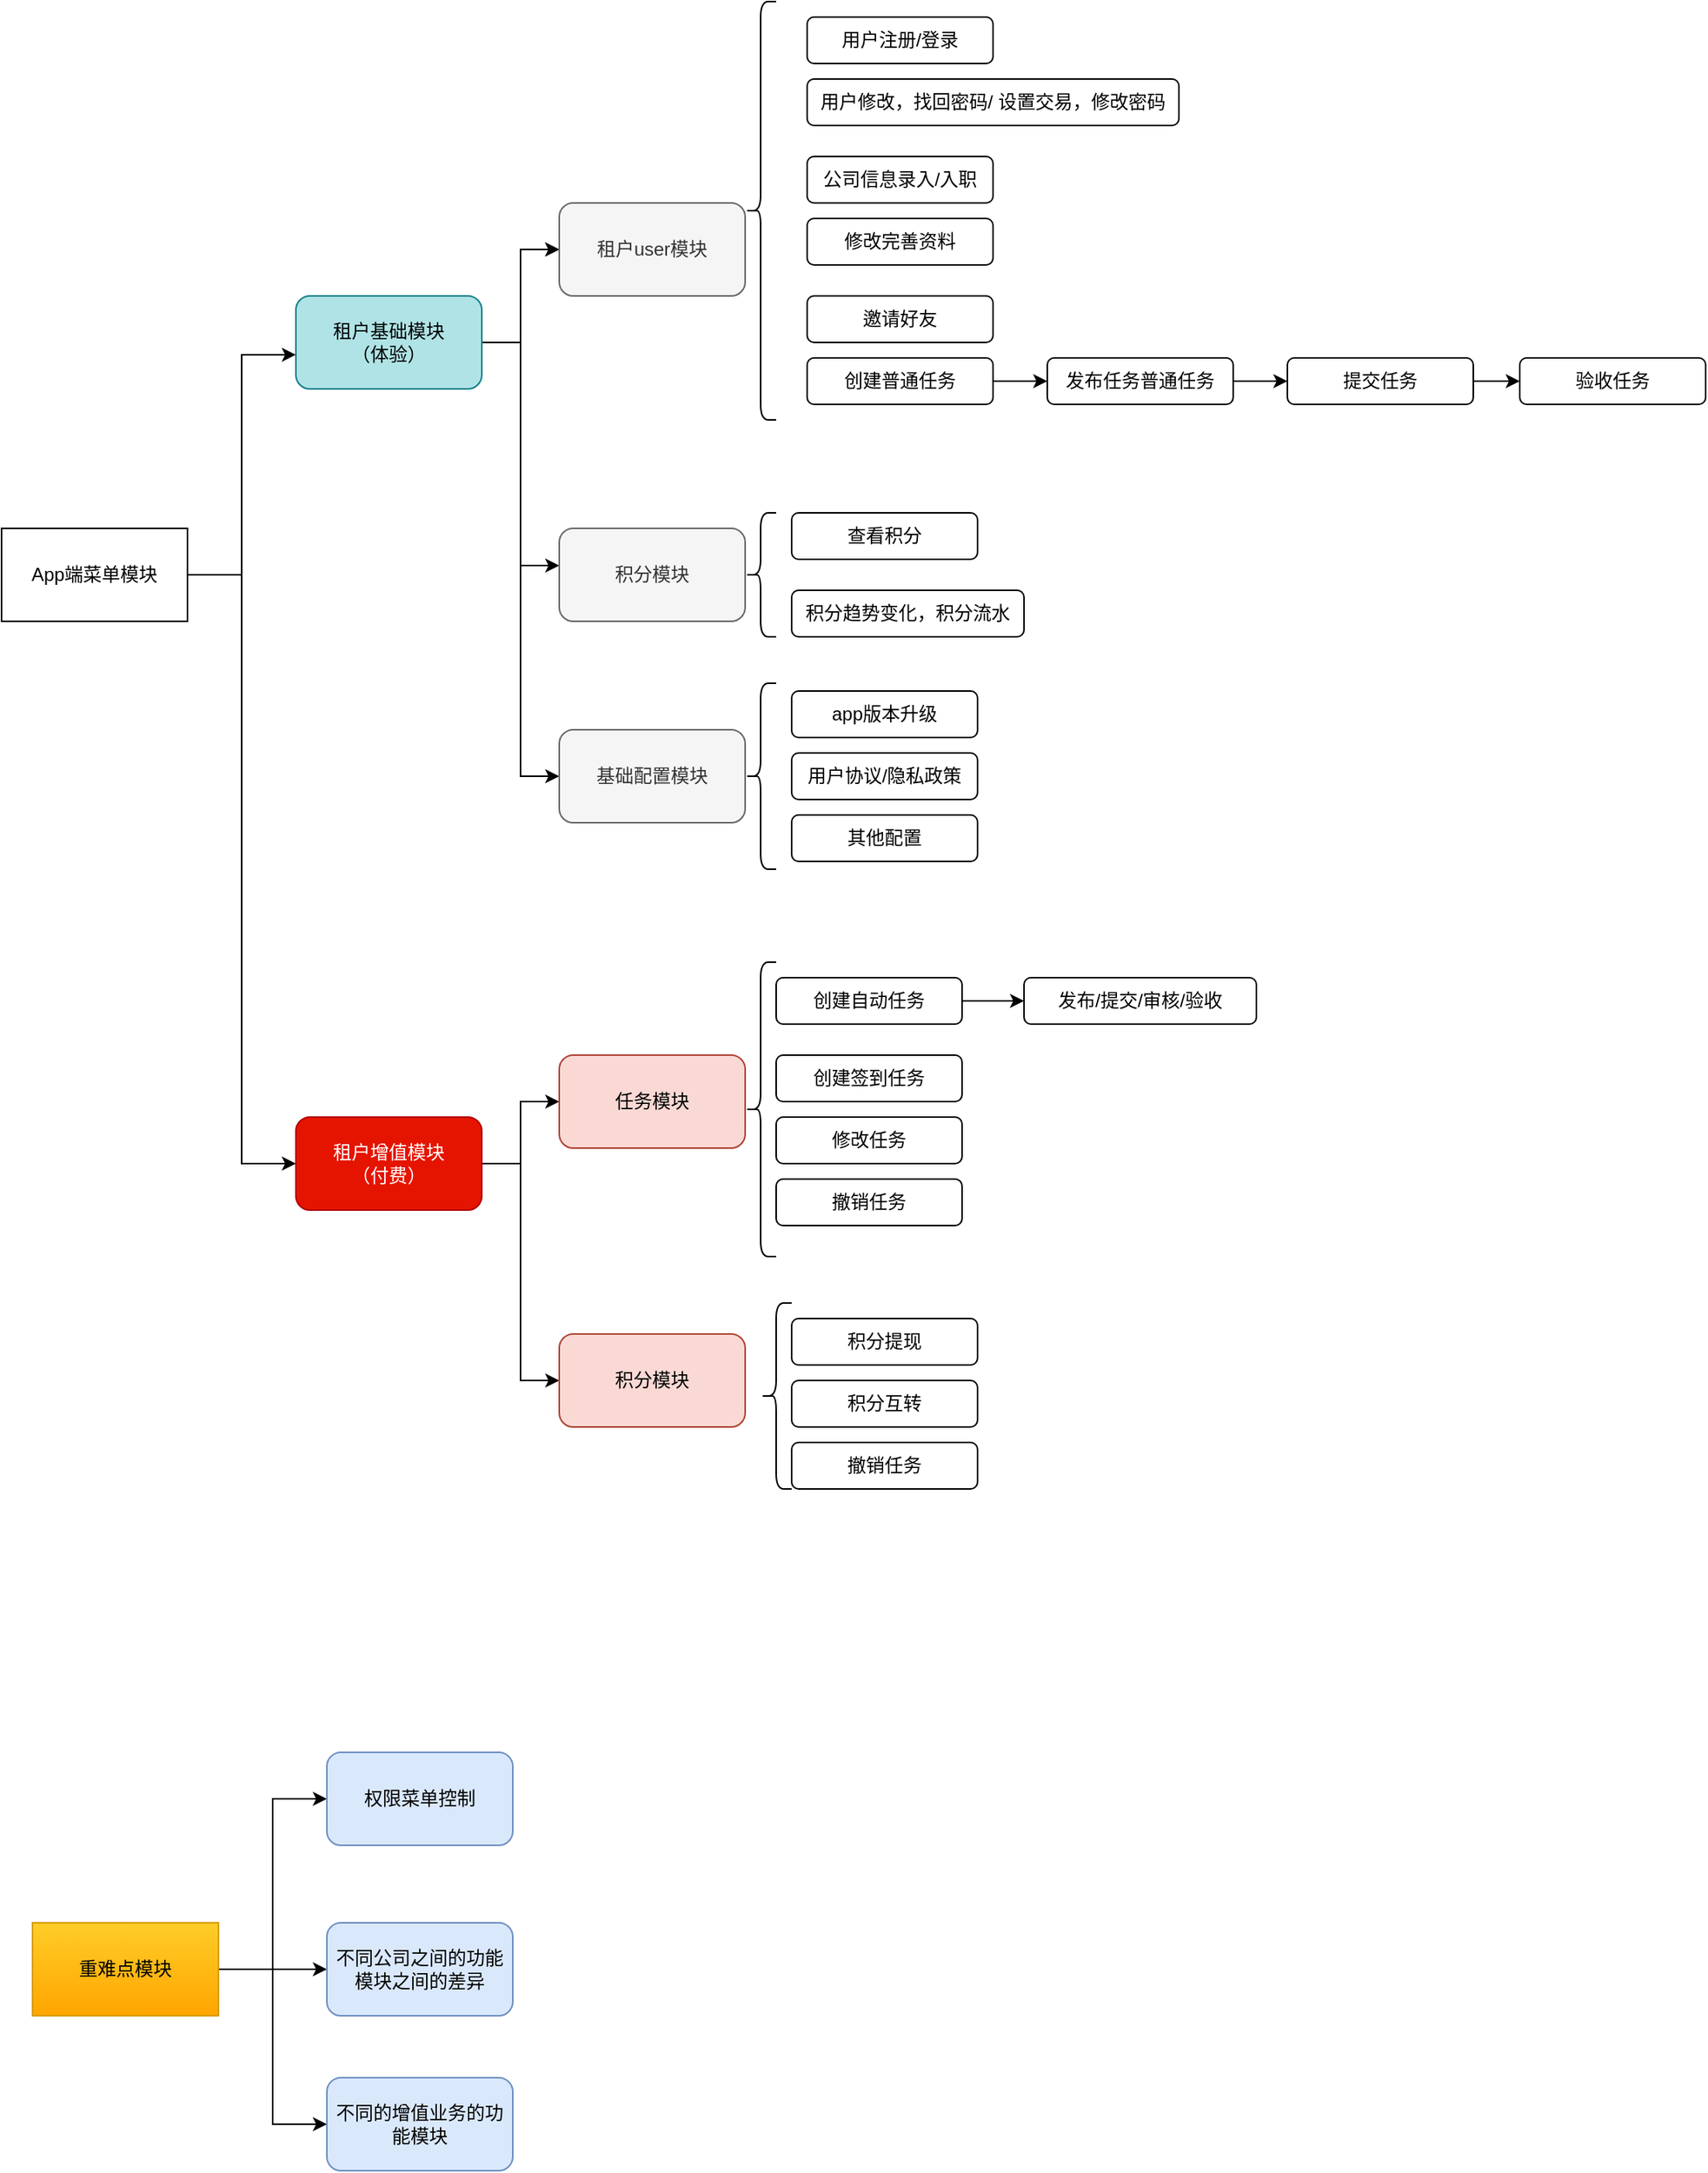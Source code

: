 <mxfile version="16.5.6" type="github">
  <diagram id="9zFloxcW1MN8DJXj2fqp" name="Page-1">
    <mxGraphModel dx="1422" dy="794" grid="1" gridSize="10" guides="1" tooltips="1" connect="1" arrows="1" fold="1" page="1" pageScale="1" pageWidth="827" pageHeight="1169" math="0" shadow="0">
      <root>
        <mxCell id="0" />
        <mxCell id="1" parent="0" />
        <mxCell id="HnzASFceABHnk3wR_S02-5" style="edgeStyle=orthogonalEdgeStyle;rounded=0;orthogonalLoop=1;jettySize=auto;html=1;entryX=0;entryY=0.633;entryDx=0;entryDy=0;entryPerimeter=0;" edge="1" parent="1" source="HnzASFceABHnk3wR_S02-1" target="HnzASFceABHnk3wR_S02-4">
          <mxGeometry relative="1" as="geometry" />
        </mxCell>
        <mxCell id="HnzASFceABHnk3wR_S02-40" style="edgeStyle=orthogonalEdgeStyle;rounded=0;orthogonalLoop=1;jettySize=auto;html=1;entryX=0;entryY=0.5;entryDx=0;entryDy=0;" edge="1" parent="1" source="HnzASFceABHnk3wR_S02-1" target="HnzASFceABHnk3wR_S02-39">
          <mxGeometry relative="1" as="geometry" />
        </mxCell>
        <mxCell id="HnzASFceABHnk3wR_S02-1" value="App端菜单模块" style="rounded=0;whiteSpace=wrap;html=1;" vertex="1" parent="1">
          <mxGeometry x="10" y="400" width="120" height="60" as="geometry" />
        </mxCell>
        <mxCell id="HnzASFceABHnk3wR_S02-24" style="edgeStyle=orthogonalEdgeStyle;rounded=0;orthogonalLoop=1;jettySize=auto;html=1;entryX=0;entryY=0.5;entryDx=0;entryDy=0;" edge="1" parent="1" source="HnzASFceABHnk3wR_S02-4" target="HnzASFceABHnk3wR_S02-20">
          <mxGeometry relative="1" as="geometry" />
        </mxCell>
        <mxCell id="HnzASFceABHnk3wR_S02-25" value="" style="edgeStyle=orthogonalEdgeStyle;rounded=0;orthogonalLoop=1;jettySize=auto;html=1;" edge="1" parent="1" source="HnzASFceABHnk3wR_S02-4" target="HnzASFceABHnk3wR_S02-20">
          <mxGeometry relative="1" as="geometry" />
        </mxCell>
        <mxCell id="HnzASFceABHnk3wR_S02-27" style="edgeStyle=orthogonalEdgeStyle;rounded=0;orthogonalLoop=1;jettySize=auto;html=1;entryX=0;entryY=0.4;entryDx=0;entryDy=0;entryPerimeter=0;" edge="1" parent="1" source="HnzASFceABHnk3wR_S02-4" target="HnzASFceABHnk3wR_S02-26">
          <mxGeometry relative="1" as="geometry" />
        </mxCell>
        <mxCell id="HnzASFceABHnk3wR_S02-34" style="edgeStyle=orthogonalEdgeStyle;rounded=0;orthogonalLoop=1;jettySize=auto;html=1;entryX=0;entryY=0.5;entryDx=0;entryDy=0;" edge="1" parent="1" source="HnzASFceABHnk3wR_S02-4" target="HnzASFceABHnk3wR_S02-32">
          <mxGeometry relative="1" as="geometry" />
        </mxCell>
        <mxCell id="HnzASFceABHnk3wR_S02-4" value="租户基础模块&lt;br&gt;（体验）" style="rounded=1;whiteSpace=wrap;html=1;fillColor=#b0e3e6;strokeColor=#0e8088;" vertex="1" parent="1">
          <mxGeometry x="200" y="250" width="120" height="60" as="geometry" />
        </mxCell>
        <mxCell id="HnzASFceABHnk3wR_S02-8" value="" style="shape=curlyBracket;whiteSpace=wrap;html=1;rounded=1;" vertex="1" parent="1">
          <mxGeometry x="490" y="60" width="20" height="270" as="geometry" />
        </mxCell>
        <mxCell id="HnzASFceABHnk3wR_S02-9" value="用户注册/登录" style="rounded=1;whiteSpace=wrap;html=1;" vertex="1" parent="1">
          <mxGeometry x="530" y="70" width="120" height="30" as="geometry" />
        </mxCell>
        <mxCell id="HnzASFceABHnk3wR_S02-10" value="用户修改，找回密码/ 设置交易，修改密码" style="rounded=1;whiteSpace=wrap;html=1;" vertex="1" parent="1">
          <mxGeometry x="530" y="110" width="240" height="30" as="geometry" />
        </mxCell>
        <mxCell id="HnzASFceABHnk3wR_S02-11" value="公司信息录入/入职" style="rounded=1;whiteSpace=wrap;html=1;" vertex="1" parent="1">
          <mxGeometry x="530" y="160" width="120" height="30" as="geometry" />
        </mxCell>
        <mxCell id="HnzASFceABHnk3wR_S02-12" value="修改完善资料" style="rounded=1;whiteSpace=wrap;html=1;" vertex="1" parent="1">
          <mxGeometry x="530" y="200" width="120" height="30" as="geometry" />
        </mxCell>
        <mxCell id="HnzASFceABHnk3wR_S02-17" value="" style="edgeStyle=orthogonalEdgeStyle;rounded=0;orthogonalLoop=1;jettySize=auto;html=1;" edge="1" parent="1" source="HnzASFceABHnk3wR_S02-15" target="HnzASFceABHnk3wR_S02-16">
          <mxGeometry relative="1" as="geometry" />
        </mxCell>
        <mxCell id="HnzASFceABHnk3wR_S02-15" value="发布任务普通任务" style="rounded=1;whiteSpace=wrap;html=1;" vertex="1" parent="1">
          <mxGeometry x="685" y="290" width="120" height="30" as="geometry" />
        </mxCell>
        <mxCell id="HnzASFceABHnk3wR_S02-23" value="" style="edgeStyle=orthogonalEdgeStyle;rounded=0;orthogonalLoop=1;jettySize=auto;html=1;" edge="1" parent="1" source="HnzASFceABHnk3wR_S02-16" target="HnzASFceABHnk3wR_S02-22">
          <mxGeometry relative="1" as="geometry" />
        </mxCell>
        <mxCell id="HnzASFceABHnk3wR_S02-16" value="提交任务" style="rounded=1;whiteSpace=wrap;html=1;" vertex="1" parent="1">
          <mxGeometry x="840" y="290" width="120" height="30" as="geometry" />
        </mxCell>
        <mxCell id="HnzASFceABHnk3wR_S02-20" value="租户user模块" style="rounded=1;whiteSpace=wrap;html=1;fillColor=#f5f5f5;fontColor=#333333;strokeColor=#666666;" vertex="1" parent="1">
          <mxGeometry x="370" y="190" width="120" height="60" as="geometry" />
        </mxCell>
        <mxCell id="HnzASFceABHnk3wR_S02-22" value="验收任务" style="rounded=1;whiteSpace=wrap;html=1;" vertex="1" parent="1">
          <mxGeometry x="990" y="290" width="120" height="30" as="geometry" />
        </mxCell>
        <mxCell id="HnzASFceABHnk3wR_S02-26" value="积分模块" style="rounded=1;whiteSpace=wrap;html=1;fillColor=#f5f5f5;fontColor=#333333;strokeColor=#666666;" vertex="1" parent="1">
          <mxGeometry x="370" y="400" width="120" height="60" as="geometry" />
        </mxCell>
        <mxCell id="HnzASFceABHnk3wR_S02-28" value="" style="shape=curlyBracket;whiteSpace=wrap;html=1;rounded=1;size=0.5;" vertex="1" parent="1">
          <mxGeometry x="490" y="390" width="20" height="80" as="geometry" />
        </mxCell>
        <mxCell id="HnzASFceABHnk3wR_S02-29" value="查看积分" style="rounded=1;whiteSpace=wrap;html=1;" vertex="1" parent="1">
          <mxGeometry x="520" y="390" width="120" height="30" as="geometry" />
        </mxCell>
        <mxCell id="HnzASFceABHnk3wR_S02-30" value="积分趋势变化，积分流水" style="rounded=1;whiteSpace=wrap;html=1;" vertex="1" parent="1">
          <mxGeometry x="520" y="440" width="150" height="30" as="geometry" />
        </mxCell>
        <mxCell id="HnzASFceABHnk3wR_S02-32" value="基础配置模块" style="rounded=1;whiteSpace=wrap;html=1;fillColor=#f5f5f5;fontColor=#333333;strokeColor=#666666;" vertex="1" parent="1">
          <mxGeometry x="370" y="530" width="120" height="60" as="geometry" />
        </mxCell>
        <mxCell id="HnzASFceABHnk3wR_S02-33" value="" style="shape=curlyBracket;whiteSpace=wrap;html=1;rounded=1;" vertex="1" parent="1">
          <mxGeometry x="490" y="500" width="20" height="120" as="geometry" />
        </mxCell>
        <mxCell id="HnzASFceABHnk3wR_S02-36" value="app版本升级" style="rounded=1;whiteSpace=wrap;html=1;" vertex="1" parent="1">
          <mxGeometry x="520" y="505" width="120" height="30" as="geometry" />
        </mxCell>
        <mxCell id="HnzASFceABHnk3wR_S02-37" value="用户协议/隐私政策" style="rounded=1;whiteSpace=wrap;html=1;" vertex="1" parent="1">
          <mxGeometry x="520" y="545" width="120" height="30" as="geometry" />
        </mxCell>
        <mxCell id="HnzASFceABHnk3wR_S02-38" value="其他配置" style="rounded=1;whiteSpace=wrap;html=1;" vertex="1" parent="1">
          <mxGeometry x="520" y="585" width="120" height="30" as="geometry" />
        </mxCell>
        <mxCell id="HnzASFceABHnk3wR_S02-44" style="edgeStyle=orthogonalEdgeStyle;rounded=0;orthogonalLoop=1;jettySize=auto;html=1;entryX=0;entryY=0.5;entryDx=0;entryDy=0;" edge="1" parent="1" source="HnzASFceABHnk3wR_S02-39" target="HnzASFceABHnk3wR_S02-42">
          <mxGeometry relative="1" as="geometry" />
        </mxCell>
        <mxCell id="HnzASFceABHnk3wR_S02-56" style="edgeStyle=orthogonalEdgeStyle;rounded=0;orthogonalLoop=1;jettySize=auto;html=1;entryX=0;entryY=0.5;entryDx=0;entryDy=0;" edge="1" parent="1" source="HnzASFceABHnk3wR_S02-39" target="HnzASFceABHnk3wR_S02-55">
          <mxGeometry relative="1" as="geometry" />
        </mxCell>
        <mxCell id="HnzASFceABHnk3wR_S02-39" value="租户增值模块&lt;br&gt;（付费）" style="rounded=1;whiteSpace=wrap;html=1;fillColor=#e51400;strokeColor=#B20000;fontColor=#ffffff;" vertex="1" parent="1">
          <mxGeometry x="200" y="780" width="120" height="60" as="geometry" />
        </mxCell>
        <mxCell id="HnzASFceABHnk3wR_S02-42" value="任务模块" style="rounded=1;whiteSpace=wrap;html=1;fillColor=#fad9d5;strokeColor=#ae4132;" vertex="1" parent="1">
          <mxGeometry x="370" y="740" width="120" height="60" as="geometry" />
        </mxCell>
        <mxCell id="HnzASFceABHnk3wR_S02-45" value="" style="shape=curlyBracket;whiteSpace=wrap;html=1;rounded=1;" vertex="1" parent="1">
          <mxGeometry x="490" y="680" width="20" height="190" as="geometry" />
        </mxCell>
        <mxCell id="HnzASFceABHnk3wR_S02-50" value="" style="edgeStyle=orthogonalEdgeStyle;rounded=0;orthogonalLoop=1;jettySize=auto;html=1;" edge="1" parent="1" source="HnzASFceABHnk3wR_S02-46" target="HnzASFceABHnk3wR_S02-49">
          <mxGeometry relative="1" as="geometry" />
        </mxCell>
        <mxCell id="HnzASFceABHnk3wR_S02-46" value="创建自动任务" style="rounded=1;whiteSpace=wrap;html=1;" vertex="1" parent="1">
          <mxGeometry x="510" y="690" width="120" height="30" as="geometry" />
        </mxCell>
        <mxCell id="HnzASFceABHnk3wR_S02-61" value="" style="edgeStyle=orthogonalEdgeStyle;rounded=0;orthogonalLoop=1;jettySize=auto;html=1;" edge="1" parent="1" source="HnzASFceABHnk3wR_S02-47" target="HnzASFceABHnk3wR_S02-15">
          <mxGeometry relative="1" as="geometry" />
        </mxCell>
        <mxCell id="HnzASFceABHnk3wR_S02-47" value="创建普通任务" style="rounded=1;whiteSpace=wrap;html=1;" vertex="1" parent="1">
          <mxGeometry x="530" y="290" width="120" height="30" as="geometry" />
        </mxCell>
        <mxCell id="HnzASFceABHnk3wR_S02-48" style="edgeStyle=orthogonalEdgeStyle;rounded=0;orthogonalLoop=1;jettySize=auto;html=1;exitX=0.5;exitY=1;exitDx=0;exitDy=0;" edge="1" parent="1" source="HnzASFceABHnk3wR_S02-22" target="HnzASFceABHnk3wR_S02-22">
          <mxGeometry relative="1" as="geometry" />
        </mxCell>
        <mxCell id="HnzASFceABHnk3wR_S02-49" value="发布/提交/审核/验收" style="rounded=1;whiteSpace=wrap;html=1;" vertex="1" parent="1">
          <mxGeometry x="670" y="690" width="150" height="30" as="geometry" />
        </mxCell>
        <mxCell id="HnzASFceABHnk3wR_S02-51" value="创建签到任务" style="rounded=1;whiteSpace=wrap;html=1;" vertex="1" parent="1">
          <mxGeometry x="510" y="740" width="120" height="30" as="geometry" />
        </mxCell>
        <mxCell id="HnzASFceABHnk3wR_S02-52" value="修改任务" style="rounded=1;whiteSpace=wrap;html=1;" vertex="1" parent="1">
          <mxGeometry x="510" y="780" width="120" height="30" as="geometry" />
        </mxCell>
        <mxCell id="HnzASFceABHnk3wR_S02-53" value="撤销任务" style="rounded=1;whiteSpace=wrap;html=1;" vertex="1" parent="1">
          <mxGeometry x="510" y="820" width="120" height="30" as="geometry" />
        </mxCell>
        <mxCell id="HnzASFceABHnk3wR_S02-55" value="积分模块" style="rounded=1;whiteSpace=wrap;html=1;fillColor=#fad9d5;strokeColor=#ae4132;" vertex="1" parent="1">
          <mxGeometry x="370" y="920" width="120" height="60" as="geometry" />
        </mxCell>
        <mxCell id="HnzASFceABHnk3wR_S02-57" value="" style="shape=curlyBracket;whiteSpace=wrap;html=1;rounded=1;" vertex="1" parent="1">
          <mxGeometry x="500" y="900" width="20" height="120" as="geometry" />
        </mxCell>
        <mxCell id="HnzASFceABHnk3wR_S02-58" value="积分提现" style="rounded=1;whiteSpace=wrap;html=1;" vertex="1" parent="1">
          <mxGeometry x="520" y="910" width="120" height="30" as="geometry" />
        </mxCell>
        <mxCell id="HnzASFceABHnk3wR_S02-59" value="积分互转" style="rounded=1;whiteSpace=wrap;html=1;" vertex="1" parent="1">
          <mxGeometry x="520" y="950" width="120" height="30" as="geometry" />
        </mxCell>
        <mxCell id="HnzASFceABHnk3wR_S02-60" value="撤销任务" style="rounded=1;whiteSpace=wrap;html=1;" vertex="1" parent="1">
          <mxGeometry x="520" y="990" width="120" height="30" as="geometry" />
        </mxCell>
        <mxCell id="HnzASFceABHnk3wR_S02-62" value="邀请好友" style="rounded=1;whiteSpace=wrap;html=1;" vertex="1" parent="1">
          <mxGeometry x="530" y="250" width="120" height="30" as="geometry" />
        </mxCell>
        <mxCell id="HnzASFceABHnk3wR_S02-66" style="edgeStyle=orthogonalEdgeStyle;rounded=0;orthogonalLoop=1;jettySize=auto;html=1;entryX=0;entryY=0.5;entryDx=0;entryDy=0;" edge="1" parent="1" source="HnzASFceABHnk3wR_S02-63" target="HnzASFceABHnk3wR_S02-65">
          <mxGeometry relative="1" as="geometry" />
        </mxCell>
        <mxCell id="HnzASFceABHnk3wR_S02-69" style="edgeStyle=orthogonalEdgeStyle;rounded=0;orthogonalLoop=1;jettySize=auto;html=1;entryX=0;entryY=0.5;entryDx=0;entryDy=0;" edge="1" parent="1" source="HnzASFceABHnk3wR_S02-63" target="HnzASFceABHnk3wR_S02-68">
          <mxGeometry relative="1" as="geometry" />
        </mxCell>
        <mxCell id="HnzASFceABHnk3wR_S02-71" style="edgeStyle=orthogonalEdgeStyle;rounded=0;orthogonalLoop=1;jettySize=auto;html=1;" edge="1" parent="1" source="HnzASFceABHnk3wR_S02-63" target="HnzASFceABHnk3wR_S02-70">
          <mxGeometry relative="1" as="geometry" />
        </mxCell>
        <mxCell id="HnzASFceABHnk3wR_S02-63" value="重难点模块" style="rounded=0;whiteSpace=wrap;html=1;fillColor=#ffcd28;gradientColor=#ffa500;strokeColor=#d79b00;" vertex="1" parent="1">
          <mxGeometry x="30" y="1300" width="120" height="60" as="geometry" />
        </mxCell>
        <mxCell id="HnzASFceABHnk3wR_S02-65" value="权限菜单控制" style="rounded=1;whiteSpace=wrap;html=1;fillColor=#dae8fc;strokeColor=#6c8ebf;" vertex="1" parent="1">
          <mxGeometry x="220" y="1190" width="120" height="60" as="geometry" />
        </mxCell>
        <mxCell id="HnzASFceABHnk3wR_S02-68" value="不同的增值业务的功能模块" style="rounded=1;whiteSpace=wrap;html=1;fillColor=#dae8fc;strokeColor=#6c8ebf;" vertex="1" parent="1">
          <mxGeometry x="220" y="1400" width="120" height="60" as="geometry" />
        </mxCell>
        <mxCell id="HnzASFceABHnk3wR_S02-70" value="不同公司之间的功能模块之间的差异" style="rounded=1;whiteSpace=wrap;html=1;fillColor=#dae8fc;strokeColor=#6c8ebf;" vertex="1" parent="1">
          <mxGeometry x="220" y="1300" width="120" height="60" as="geometry" />
        </mxCell>
      </root>
    </mxGraphModel>
  </diagram>
</mxfile>

